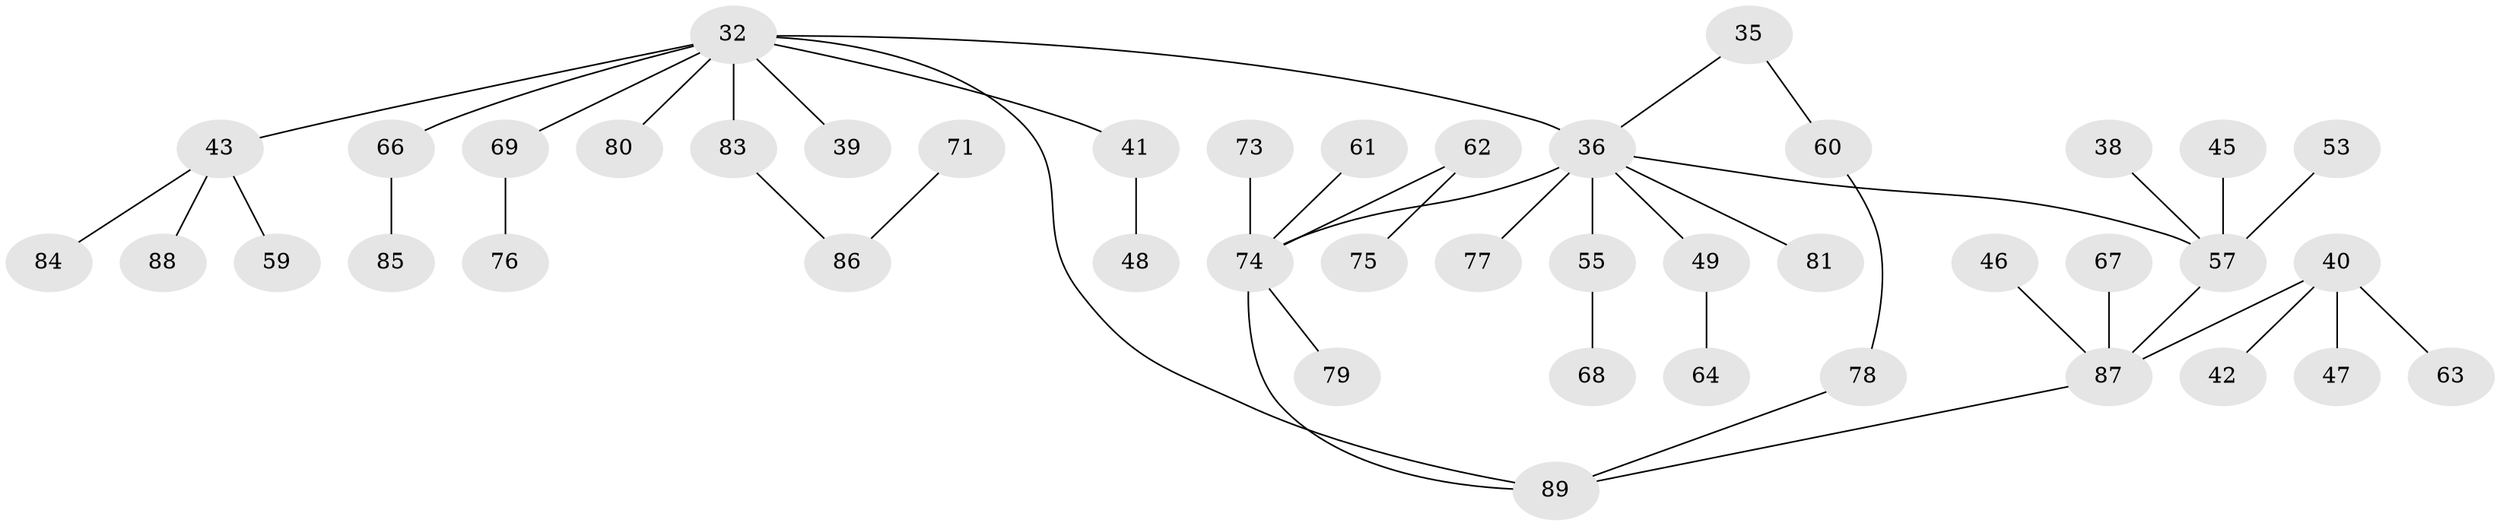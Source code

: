 // original degree distribution, {9: 0.011235955056179775, 5: 0.033707865168539325, 4: 0.033707865168539325, 7: 0.011235955056179775, 3: 0.19101123595505617, 2: 0.3258426966292135, 6: 0.011235955056179775, 1: 0.38202247191011235}
// Generated by graph-tools (version 1.1) at 2025/42/03/09/25 04:42:29]
// undirected, 44 vertices, 46 edges
graph export_dot {
graph [start="1"]
  node [color=gray90,style=filled];
  32 [super="+8+9"];
  35 [super="+23"];
  36 [super="+2"];
  38;
  39;
  40 [super="+20"];
  41 [super="+12"];
  42;
  43 [super="+11"];
  45;
  46;
  47;
  48;
  49;
  53;
  55 [super="+52"];
  57 [super="+34+37"];
  59;
  60;
  61;
  62 [super="+50+56"];
  63;
  64;
  66;
  67;
  68;
  69;
  71;
  73;
  74 [super="+65+10+72"];
  75;
  76;
  77;
  78;
  79;
  80;
  81;
  83 [super="+19"];
  84;
  85;
  86 [super="+58"];
  87 [super="+27+82"];
  88 [super="+15+22"];
  89 [super="+21+70+25+29"];
  32 -- 66;
  32 -- 83 [weight=2];
  32 -- 36 [weight=2];
  32 -- 69;
  32 -- 39;
  32 -- 80;
  32 -- 43;
  32 -- 89;
  32 -- 41;
  35 -- 60;
  35 -- 36;
  36 -- 77;
  36 -- 49;
  36 -- 81;
  36 -- 57 [weight=2];
  36 -- 74 [weight=2];
  36 -- 55;
  38 -- 57;
  40 -- 47;
  40 -- 63;
  40 -- 42;
  40 -- 87;
  41 -- 48;
  43 -- 59;
  43 -- 84;
  43 -- 88;
  45 -- 57;
  46 -- 87;
  49 -- 64;
  53 -- 57;
  55 -- 68;
  57 -- 87 [weight=2];
  60 -- 78;
  61 -- 74;
  62 -- 75;
  62 -- 74;
  66 -- 85;
  67 -- 87;
  69 -- 76;
  71 -- 86;
  73 -- 74;
  74 -- 79;
  74 -- 89;
  78 -- 89;
  83 -- 86;
  87 -- 89;
}
